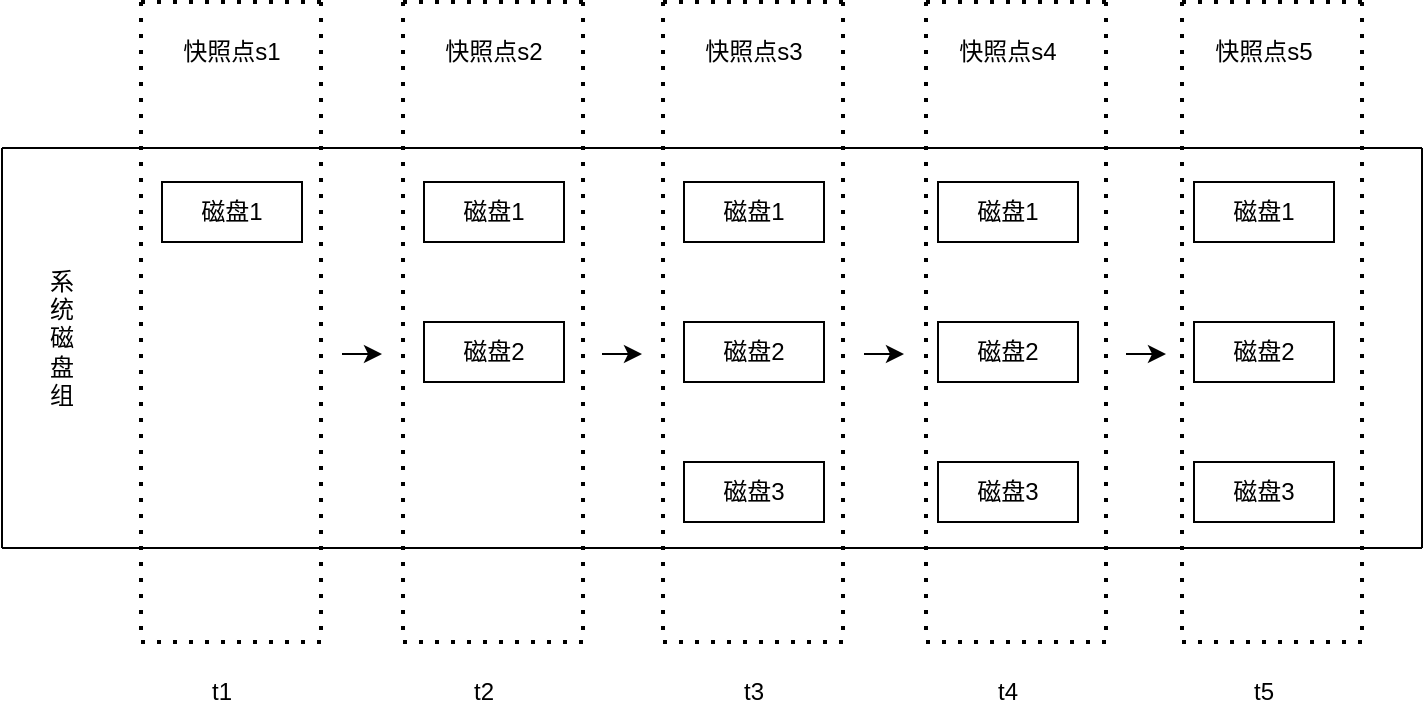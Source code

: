 <mxfile version="21.6.5" type="github">
  <diagram name="第 1 页" id="p6_2xnSwuZW2Kqpdt6UJ">
    <mxGraphModel dx="2074" dy="1118" grid="1" gridSize="10" guides="1" tooltips="1" connect="1" arrows="1" fold="1" page="1" pageScale="1" pageWidth="827" pageHeight="1169" math="0" shadow="0">
      <root>
        <mxCell id="0" />
        <mxCell id="1" parent="0" />
        <mxCell id="SQLaJ-jksFYdW4yue1jR-1" value="磁盘1" style="rounded=0;whiteSpace=wrap;html=1;" vertex="1" parent="1">
          <mxGeometry x="90" y="330" width="70" height="30" as="geometry" />
        </mxCell>
        <mxCell id="SQLaJ-jksFYdW4yue1jR-2" value="磁盘1" style="rounded=0;whiteSpace=wrap;html=1;" vertex="1" parent="1">
          <mxGeometry x="221" y="330" width="70" height="30" as="geometry" />
        </mxCell>
        <mxCell id="SQLaJ-jksFYdW4yue1jR-3" value="磁盘1" style="rounded=0;whiteSpace=wrap;html=1;" vertex="1" parent="1">
          <mxGeometry x="351" y="330" width="70" height="30" as="geometry" />
        </mxCell>
        <mxCell id="SQLaJ-jksFYdW4yue1jR-4" value="磁盘1" style="rounded=0;whiteSpace=wrap;html=1;" vertex="1" parent="1">
          <mxGeometry x="478" y="330" width="70" height="30" as="geometry" />
        </mxCell>
        <mxCell id="SQLaJ-jksFYdW4yue1jR-5" value="磁盘2" style="rounded=0;whiteSpace=wrap;html=1;" vertex="1" parent="1">
          <mxGeometry x="221" y="400" width="70" height="30" as="geometry" />
        </mxCell>
        <mxCell id="SQLaJ-jksFYdW4yue1jR-6" value="磁盘2" style="rounded=0;whiteSpace=wrap;html=1;" vertex="1" parent="1">
          <mxGeometry x="351" y="400" width="70" height="30" as="geometry" />
        </mxCell>
        <mxCell id="SQLaJ-jksFYdW4yue1jR-7" value="磁盘2" style="rounded=0;whiteSpace=wrap;html=1;" vertex="1" parent="1">
          <mxGeometry x="478" y="400" width="70" height="30" as="geometry" />
        </mxCell>
        <mxCell id="SQLaJ-jksFYdW4yue1jR-9" value="磁盘3" style="rounded=0;whiteSpace=wrap;html=1;" vertex="1" parent="1">
          <mxGeometry x="351" y="470" width="70" height="30" as="geometry" />
        </mxCell>
        <mxCell id="SQLaJ-jksFYdW4yue1jR-10" value="磁盘3" style="rounded=0;whiteSpace=wrap;html=1;" vertex="1" parent="1">
          <mxGeometry x="478" y="470" width="70" height="30" as="geometry" />
        </mxCell>
        <mxCell id="SQLaJ-jksFYdW4yue1jR-14" value="快照点s1" style="text;html=1;strokeColor=none;fillColor=none;align=center;verticalAlign=middle;whiteSpace=wrap;rounded=0;" vertex="1" parent="1">
          <mxGeometry x="95" y="250" width="60" height="30" as="geometry" />
        </mxCell>
        <mxCell id="SQLaJ-jksFYdW4yue1jR-15" value="快照点s2" style="text;html=1;strokeColor=none;fillColor=none;align=center;verticalAlign=middle;whiteSpace=wrap;rounded=0;" vertex="1" parent="1">
          <mxGeometry x="226" y="250" width="60" height="30" as="geometry" />
        </mxCell>
        <mxCell id="SQLaJ-jksFYdW4yue1jR-16" value="快照点s3" style="text;html=1;strokeColor=none;fillColor=none;align=center;verticalAlign=middle;whiteSpace=wrap;rounded=0;" vertex="1" parent="1">
          <mxGeometry x="356" y="250" width="60" height="30" as="geometry" />
        </mxCell>
        <mxCell id="SQLaJ-jksFYdW4yue1jR-17" value="快照点s4" style="text;html=1;strokeColor=none;fillColor=none;align=center;verticalAlign=middle;whiteSpace=wrap;rounded=0;" vertex="1" parent="1">
          <mxGeometry x="483" y="250" width="60" height="30" as="geometry" />
        </mxCell>
        <mxCell id="SQLaJ-jksFYdW4yue1jR-18" value="" style="endArrow=none;dashed=1;html=1;dashPattern=1 3;strokeWidth=2;rounded=0;" edge="1" parent="1">
          <mxGeometry width="50" height="50" relative="1" as="geometry">
            <mxPoint x="79.5" y="240" as="sourcePoint" />
            <mxPoint x="79.5" y="560" as="targetPoint" />
          </mxGeometry>
        </mxCell>
        <mxCell id="SQLaJ-jksFYdW4yue1jR-19" value="" style="endArrow=none;dashed=1;html=1;dashPattern=1 3;strokeWidth=2;rounded=0;" edge="1" parent="1">
          <mxGeometry width="50" height="50" relative="1" as="geometry">
            <mxPoint x="79.5" y="240" as="sourcePoint" />
            <mxPoint x="169.5" y="240" as="targetPoint" />
          </mxGeometry>
        </mxCell>
        <mxCell id="SQLaJ-jksFYdW4yue1jR-20" value="" style="endArrow=none;dashed=1;html=1;dashPattern=1 3;strokeWidth=2;rounded=0;" edge="1" parent="1">
          <mxGeometry width="50" height="50" relative="1" as="geometry">
            <mxPoint x="169.5" y="240" as="sourcePoint" />
            <mxPoint x="169.5" y="560" as="targetPoint" />
          </mxGeometry>
        </mxCell>
        <mxCell id="SQLaJ-jksFYdW4yue1jR-21" value="" style="endArrow=none;dashed=1;html=1;dashPattern=1 3;strokeWidth=2;rounded=0;" edge="1" parent="1">
          <mxGeometry width="50" height="50" relative="1" as="geometry">
            <mxPoint x="79.5" y="560" as="sourcePoint" />
            <mxPoint x="169.5" y="560" as="targetPoint" />
          </mxGeometry>
        </mxCell>
        <mxCell id="SQLaJ-jksFYdW4yue1jR-22" value="" style="endArrow=none;dashed=1;html=1;dashPattern=1 3;strokeWidth=2;rounded=0;" edge="1" parent="1">
          <mxGeometry width="50" height="50" relative="1" as="geometry">
            <mxPoint x="210.5" y="240" as="sourcePoint" />
            <mxPoint x="210.5" y="560" as="targetPoint" />
          </mxGeometry>
        </mxCell>
        <mxCell id="SQLaJ-jksFYdW4yue1jR-23" value="" style="endArrow=none;dashed=1;html=1;dashPattern=1 3;strokeWidth=2;rounded=0;" edge="1" parent="1">
          <mxGeometry width="50" height="50" relative="1" as="geometry">
            <mxPoint x="210.5" y="240" as="sourcePoint" />
            <mxPoint x="300.5" y="240" as="targetPoint" />
          </mxGeometry>
        </mxCell>
        <mxCell id="SQLaJ-jksFYdW4yue1jR-24" value="" style="endArrow=none;dashed=1;html=1;dashPattern=1 3;strokeWidth=2;rounded=0;" edge="1" parent="1">
          <mxGeometry width="50" height="50" relative="1" as="geometry">
            <mxPoint x="300.5" y="240" as="sourcePoint" />
            <mxPoint x="300.5" y="560" as="targetPoint" />
          </mxGeometry>
        </mxCell>
        <mxCell id="SQLaJ-jksFYdW4yue1jR-25" value="" style="endArrow=none;dashed=1;html=1;dashPattern=1 3;strokeWidth=2;rounded=0;" edge="1" parent="1">
          <mxGeometry width="50" height="50" relative="1" as="geometry">
            <mxPoint x="210.5" y="560" as="sourcePoint" />
            <mxPoint x="300.5" y="560" as="targetPoint" />
          </mxGeometry>
        </mxCell>
        <mxCell id="SQLaJ-jksFYdW4yue1jR-26" value="" style="endArrow=none;dashed=1;html=1;dashPattern=1 3;strokeWidth=2;rounded=0;" edge="1" parent="1">
          <mxGeometry width="50" height="50" relative="1" as="geometry">
            <mxPoint x="340.5" y="240" as="sourcePoint" />
            <mxPoint x="340.5" y="560" as="targetPoint" />
          </mxGeometry>
        </mxCell>
        <mxCell id="SQLaJ-jksFYdW4yue1jR-27" value="" style="endArrow=none;dashed=1;html=1;dashPattern=1 3;strokeWidth=2;rounded=0;" edge="1" parent="1">
          <mxGeometry width="50" height="50" relative="1" as="geometry">
            <mxPoint x="340.5" y="240" as="sourcePoint" />
            <mxPoint x="430.5" y="240" as="targetPoint" />
          </mxGeometry>
        </mxCell>
        <mxCell id="SQLaJ-jksFYdW4yue1jR-28" value="" style="endArrow=none;dashed=1;html=1;dashPattern=1 3;strokeWidth=2;rounded=0;" edge="1" parent="1">
          <mxGeometry width="50" height="50" relative="1" as="geometry">
            <mxPoint x="430.5" y="240" as="sourcePoint" />
            <mxPoint x="430.5" y="560" as="targetPoint" />
          </mxGeometry>
        </mxCell>
        <mxCell id="SQLaJ-jksFYdW4yue1jR-29" value="" style="endArrow=none;dashed=1;html=1;dashPattern=1 3;strokeWidth=2;rounded=0;" edge="1" parent="1">
          <mxGeometry width="50" height="50" relative="1" as="geometry">
            <mxPoint x="340.5" y="560" as="sourcePoint" />
            <mxPoint x="430.5" y="560" as="targetPoint" />
          </mxGeometry>
        </mxCell>
        <mxCell id="SQLaJ-jksFYdW4yue1jR-30" value="" style="endArrow=none;dashed=1;html=1;dashPattern=1 3;strokeWidth=2;rounded=0;" edge="1" parent="1">
          <mxGeometry width="50" height="50" relative="1" as="geometry">
            <mxPoint x="472" y="240" as="sourcePoint" />
            <mxPoint x="472" y="560" as="targetPoint" />
          </mxGeometry>
        </mxCell>
        <mxCell id="SQLaJ-jksFYdW4yue1jR-31" value="" style="endArrow=none;dashed=1;html=1;dashPattern=1 3;strokeWidth=2;rounded=0;" edge="1" parent="1">
          <mxGeometry width="50" height="50" relative="1" as="geometry">
            <mxPoint x="472" y="240" as="sourcePoint" />
            <mxPoint x="562" y="240" as="targetPoint" />
          </mxGeometry>
        </mxCell>
        <mxCell id="SQLaJ-jksFYdW4yue1jR-32" value="" style="endArrow=none;dashed=1;html=1;dashPattern=1 3;strokeWidth=2;rounded=0;" edge="1" parent="1">
          <mxGeometry width="50" height="50" relative="1" as="geometry">
            <mxPoint x="562" y="240" as="sourcePoint" />
            <mxPoint x="562" y="560" as="targetPoint" />
          </mxGeometry>
        </mxCell>
        <mxCell id="SQLaJ-jksFYdW4yue1jR-33" value="" style="endArrow=none;dashed=1;html=1;dashPattern=1 3;strokeWidth=2;rounded=0;" edge="1" parent="1">
          <mxGeometry width="50" height="50" relative="1" as="geometry">
            <mxPoint x="472" y="560" as="sourcePoint" />
            <mxPoint x="562" y="560" as="targetPoint" />
          </mxGeometry>
        </mxCell>
        <mxCell id="SQLaJ-jksFYdW4yue1jR-43" value="磁盘1" style="rounded=0;whiteSpace=wrap;html=1;" vertex="1" parent="1">
          <mxGeometry x="606" y="330" width="70" height="30" as="geometry" />
        </mxCell>
        <mxCell id="SQLaJ-jksFYdW4yue1jR-44" value="磁盘2" style="rounded=0;whiteSpace=wrap;html=1;" vertex="1" parent="1">
          <mxGeometry x="606" y="400" width="70" height="30" as="geometry" />
        </mxCell>
        <mxCell id="SQLaJ-jksFYdW4yue1jR-45" value="磁盘3" style="rounded=0;whiteSpace=wrap;html=1;" vertex="1" parent="1">
          <mxGeometry x="606" y="470" width="70" height="30" as="geometry" />
        </mxCell>
        <mxCell id="SQLaJ-jksFYdW4yue1jR-46" value="快照点s5" style="text;html=1;strokeColor=none;fillColor=none;align=center;verticalAlign=middle;whiteSpace=wrap;rounded=0;" vertex="1" parent="1">
          <mxGeometry x="611" y="250" width="60" height="30" as="geometry" />
        </mxCell>
        <mxCell id="SQLaJ-jksFYdW4yue1jR-47" value="" style="endArrow=none;dashed=1;html=1;dashPattern=1 3;strokeWidth=2;rounded=0;" edge="1" parent="1">
          <mxGeometry width="50" height="50" relative="1" as="geometry">
            <mxPoint x="600" y="240" as="sourcePoint" />
            <mxPoint x="600" y="560" as="targetPoint" />
          </mxGeometry>
        </mxCell>
        <mxCell id="SQLaJ-jksFYdW4yue1jR-48" value="" style="endArrow=none;dashed=1;html=1;dashPattern=1 3;strokeWidth=2;rounded=0;" edge="1" parent="1">
          <mxGeometry width="50" height="50" relative="1" as="geometry">
            <mxPoint x="600" y="240" as="sourcePoint" />
            <mxPoint x="690" y="240" as="targetPoint" />
          </mxGeometry>
        </mxCell>
        <mxCell id="SQLaJ-jksFYdW4yue1jR-49" value="" style="endArrow=none;dashed=1;html=1;dashPattern=1 3;strokeWidth=2;rounded=0;" edge="1" parent="1">
          <mxGeometry width="50" height="50" relative="1" as="geometry">
            <mxPoint x="690" y="240" as="sourcePoint" />
            <mxPoint x="690" y="560" as="targetPoint" />
          </mxGeometry>
        </mxCell>
        <mxCell id="SQLaJ-jksFYdW4yue1jR-50" value="" style="endArrow=none;dashed=1;html=1;dashPattern=1 3;strokeWidth=2;rounded=0;" edge="1" parent="1">
          <mxGeometry width="50" height="50" relative="1" as="geometry">
            <mxPoint x="600" y="560" as="sourcePoint" />
            <mxPoint x="690" y="560" as="targetPoint" />
          </mxGeometry>
        </mxCell>
        <mxCell id="SQLaJ-jksFYdW4yue1jR-52" value="" style="endArrow=classic;html=1;rounded=0;" edge="1" parent="1">
          <mxGeometry width="50" height="50" relative="1" as="geometry">
            <mxPoint x="180" y="416" as="sourcePoint" />
            <mxPoint x="200" y="416" as="targetPoint" />
          </mxGeometry>
        </mxCell>
        <mxCell id="SQLaJ-jksFYdW4yue1jR-53" value="" style="endArrow=classic;html=1;rounded=0;" edge="1" parent="1">
          <mxGeometry width="50" height="50" relative="1" as="geometry">
            <mxPoint x="310" y="416" as="sourcePoint" />
            <mxPoint x="330" y="416" as="targetPoint" />
          </mxGeometry>
        </mxCell>
        <mxCell id="SQLaJ-jksFYdW4yue1jR-54" value="" style="endArrow=classic;html=1;rounded=0;" edge="1" parent="1">
          <mxGeometry width="50" height="50" relative="1" as="geometry">
            <mxPoint x="441" y="416" as="sourcePoint" />
            <mxPoint x="461" y="416" as="targetPoint" />
          </mxGeometry>
        </mxCell>
        <mxCell id="SQLaJ-jksFYdW4yue1jR-55" value="" style="endArrow=classic;html=1;rounded=0;" edge="1" parent="1">
          <mxGeometry width="50" height="50" relative="1" as="geometry">
            <mxPoint x="572" y="416" as="sourcePoint" />
            <mxPoint x="592" y="416" as="targetPoint" />
          </mxGeometry>
        </mxCell>
        <mxCell id="SQLaJ-jksFYdW4yue1jR-56" value="" style="endArrow=none;html=1;rounded=0;" edge="1" parent="1">
          <mxGeometry width="50" height="50" relative="1" as="geometry">
            <mxPoint x="10" y="313" as="sourcePoint" />
            <mxPoint x="720" y="313" as="targetPoint" />
          </mxGeometry>
        </mxCell>
        <mxCell id="SQLaJ-jksFYdW4yue1jR-57" value="" style="endArrow=none;html=1;rounded=0;" edge="1" parent="1">
          <mxGeometry width="50" height="50" relative="1" as="geometry">
            <mxPoint x="10" y="513" as="sourcePoint" />
            <mxPoint x="720" y="513" as="targetPoint" />
          </mxGeometry>
        </mxCell>
        <mxCell id="SQLaJ-jksFYdW4yue1jR-58" value="" style="endArrow=none;html=1;rounded=0;" edge="1" parent="1">
          <mxGeometry width="50" height="50" relative="1" as="geometry">
            <mxPoint x="10" y="313" as="sourcePoint" />
            <mxPoint x="10" y="513" as="targetPoint" />
          </mxGeometry>
        </mxCell>
        <mxCell id="SQLaJ-jksFYdW4yue1jR-59" value="" style="endArrow=none;html=1;rounded=0;" edge="1" parent="1">
          <mxGeometry width="50" height="50" relative="1" as="geometry">
            <mxPoint x="720" y="313" as="sourcePoint" />
            <mxPoint x="720" y="513" as="targetPoint" />
          </mxGeometry>
        </mxCell>
        <mxCell id="SQLaJ-jksFYdW4yue1jR-60" value="t1" style="text;html=1;strokeColor=none;fillColor=none;align=center;verticalAlign=middle;whiteSpace=wrap;rounded=0;" vertex="1" parent="1">
          <mxGeometry x="90" y="570" width="60" height="30" as="geometry" />
        </mxCell>
        <mxCell id="SQLaJ-jksFYdW4yue1jR-61" value="t2" style="text;html=1;strokeColor=none;fillColor=none;align=center;verticalAlign=middle;whiteSpace=wrap;rounded=0;" vertex="1" parent="1">
          <mxGeometry x="221" y="570" width="60" height="30" as="geometry" />
        </mxCell>
        <mxCell id="SQLaJ-jksFYdW4yue1jR-62" value="t3" style="text;html=1;strokeColor=none;fillColor=none;align=center;verticalAlign=middle;whiteSpace=wrap;rounded=0;" vertex="1" parent="1">
          <mxGeometry x="356" y="570" width="60" height="30" as="geometry" />
        </mxCell>
        <mxCell id="SQLaJ-jksFYdW4yue1jR-63" value="t4" style="text;html=1;strokeColor=none;fillColor=none;align=center;verticalAlign=middle;whiteSpace=wrap;rounded=0;" vertex="1" parent="1">
          <mxGeometry x="483" y="570" width="60" height="30" as="geometry" />
        </mxCell>
        <mxCell id="SQLaJ-jksFYdW4yue1jR-64" value="t5" style="text;html=1;strokeColor=none;fillColor=none;align=center;verticalAlign=middle;whiteSpace=wrap;rounded=0;" vertex="1" parent="1">
          <mxGeometry x="611" y="570" width="60" height="30" as="geometry" />
        </mxCell>
        <mxCell id="SQLaJ-jksFYdW4yue1jR-65" value="系&lt;br&gt;统&lt;br&gt;磁&lt;br&gt;盘&lt;br&gt;组" style="text;html=1;strokeColor=none;fillColor=none;align=center;verticalAlign=middle;whiteSpace=wrap;rounded=0;" vertex="1" parent="1">
          <mxGeometry x="10" y="393" width="60" height="30" as="geometry" />
        </mxCell>
      </root>
    </mxGraphModel>
  </diagram>
</mxfile>
